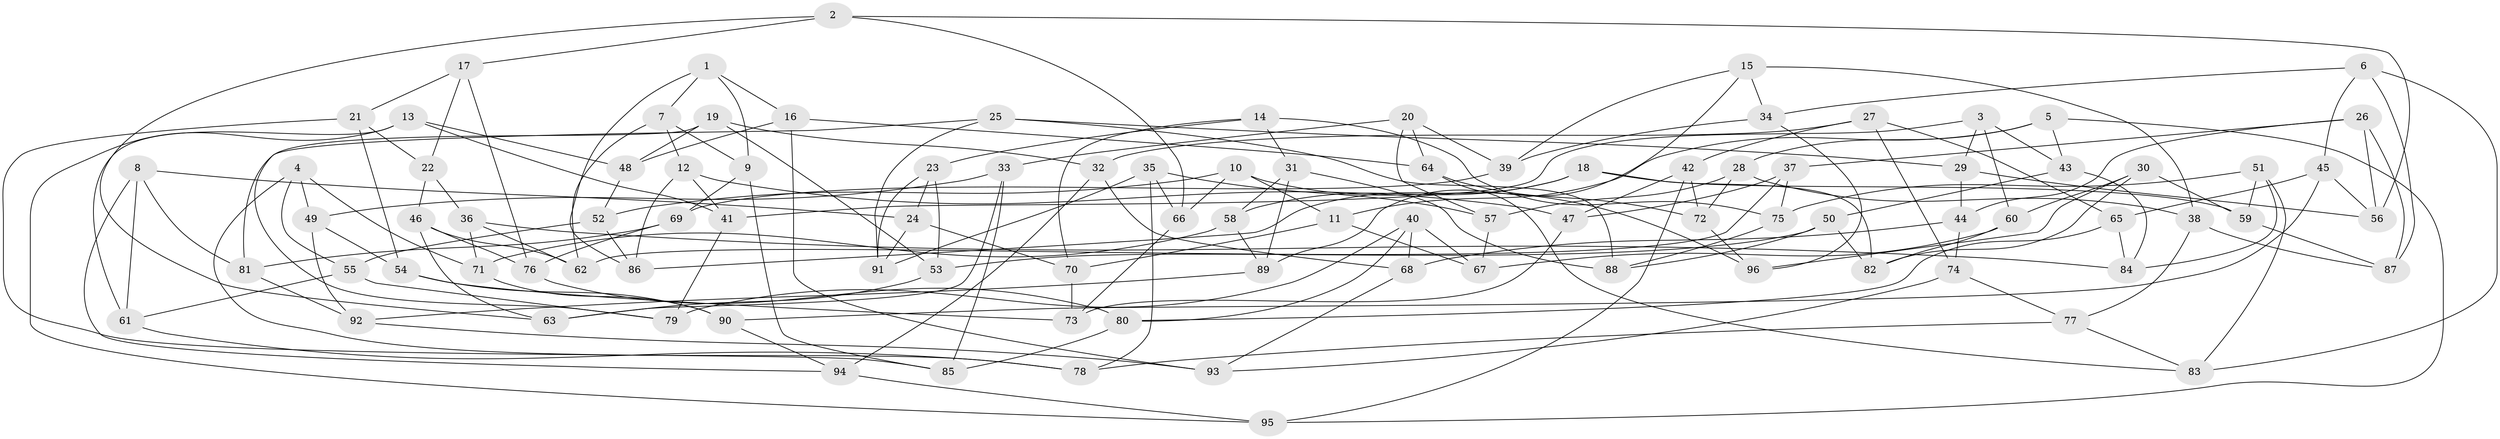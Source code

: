 // coarse degree distribution, {5: 0.2916666666666667, 4: 0.1875, 8: 0.041666666666666664, 6: 0.4375, 7: 0.020833333333333332, 3: 0.020833333333333332}
// Generated by graph-tools (version 1.1) at 2025/38/03/04/25 23:38:20]
// undirected, 96 vertices, 192 edges
graph export_dot {
  node [color=gray90,style=filled];
  1;
  2;
  3;
  4;
  5;
  6;
  7;
  8;
  9;
  10;
  11;
  12;
  13;
  14;
  15;
  16;
  17;
  18;
  19;
  20;
  21;
  22;
  23;
  24;
  25;
  26;
  27;
  28;
  29;
  30;
  31;
  32;
  33;
  34;
  35;
  36;
  37;
  38;
  39;
  40;
  41;
  42;
  43;
  44;
  45;
  46;
  47;
  48;
  49;
  50;
  51;
  52;
  53;
  54;
  55;
  56;
  57;
  58;
  59;
  60;
  61;
  62;
  63;
  64;
  65;
  66;
  67;
  68;
  69;
  70;
  71;
  72;
  73;
  74;
  75;
  76;
  77;
  78;
  79;
  80;
  81;
  82;
  83;
  84;
  85;
  86;
  87;
  88;
  89;
  90;
  91;
  92;
  93;
  94;
  95;
  96;
  1 -- 86;
  1 -- 16;
  1 -- 7;
  1 -- 9;
  2 -- 56;
  2 -- 17;
  2 -- 66;
  2 -- 63;
  3 -- 29;
  3 -- 41;
  3 -- 43;
  3 -- 60;
  4 -- 78;
  4 -- 55;
  4 -- 71;
  4 -- 49;
  5 -- 43;
  5 -- 11;
  5 -- 95;
  5 -- 28;
  6 -- 45;
  6 -- 34;
  6 -- 87;
  6 -- 83;
  7 -- 9;
  7 -- 62;
  7 -- 12;
  8 -- 24;
  8 -- 81;
  8 -- 61;
  8 -- 94;
  9 -- 85;
  9 -- 69;
  10 -- 52;
  10 -- 11;
  10 -- 66;
  10 -- 96;
  11 -- 67;
  11 -- 70;
  12 -- 41;
  12 -- 86;
  12 -- 47;
  13 -- 61;
  13 -- 41;
  13 -- 48;
  13 -- 95;
  14 -- 70;
  14 -- 75;
  14 -- 31;
  14 -- 23;
  15 -- 39;
  15 -- 34;
  15 -- 38;
  15 -- 89;
  16 -- 64;
  16 -- 48;
  16 -- 93;
  17 -- 21;
  17 -- 22;
  17 -- 76;
  18 -- 82;
  18 -- 58;
  18 -- 86;
  18 -- 59;
  19 -- 48;
  19 -- 81;
  19 -- 53;
  19 -- 32;
  20 -- 57;
  20 -- 33;
  20 -- 64;
  20 -- 39;
  21 -- 22;
  21 -- 85;
  21 -- 54;
  22 -- 36;
  22 -- 46;
  23 -- 91;
  23 -- 24;
  23 -- 53;
  24 -- 70;
  24 -- 91;
  25 -- 91;
  25 -- 88;
  25 -- 29;
  25 -- 79;
  26 -- 56;
  26 -- 44;
  26 -- 37;
  26 -- 87;
  27 -- 65;
  27 -- 74;
  27 -- 32;
  27 -- 42;
  28 -- 72;
  28 -- 38;
  28 -- 57;
  29 -- 44;
  29 -- 56;
  30 -- 96;
  30 -- 60;
  30 -- 59;
  30 -- 82;
  31 -- 58;
  31 -- 88;
  31 -- 89;
  32 -- 68;
  32 -- 94;
  33 -- 85;
  33 -- 63;
  33 -- 49;
  34 -- 39;
  34 -- 96;
  35 -- 66;
  35 -- 91;
  35 -- 78;
  35 -- 57;
  36 -- 84;
  36 -- 71;
  36 -- 62;
  37 -- 75;
  37 -- 62;
  37 -- 47;
  38 -- 77;
  38 -- 87;
  39 -- 69;
  40 -- 68;
  40 -- 80;
  40 -- 67;
  40 -- 79;
  41 -- 79;
  42 -- 47;
  42 -- 95;
  42 -- 72;
  43 -- 50;
  43 -- 84;
  44 -- 68;
  44 -- 74;
  45 -- 90;
  45 -- 65;
  45 -- 56;
  46 -- 62;
  46 -- 76;
  46 -- 63;
  47 -- 73;
  48 -- 52;
  49 -- 54;
  49 -- 92;
  50 -- 53;
  50 -- 88;
  50 -- 82;
  51 -- 83;
  51 -- 75;
  51 -- 59;
  51 -- 84;
  52 -- 86;
  52 -- 55;
  53 -- 63;
  54 -- 73;
  54 -- 90;
  55 -- 79;
  55 -- 61;
  57 -- 67;
  58 -- 71;
  58 -- 89;
  59 -- 87;
  60 -- 82;
  60 -- 67;
  61 -- 78;
  64 -- 72;
  64 -- 83;
  65 -- 80;
  65 -- 84;
  66 -- 73;
  68 -- 93;
  69 -- 81;
  69 -- 76;
  70 -- 73;
  71 -- 90;
  72 -- 96;
  74 -- 77;
  74 -- 93;
  75 -- 88;
  76 -- 80;
  77 -- 83;
  77 -- 78;
  80 -- 85;
  81 -- 92;
  89 -- 92;
  90 -- 94;
  92 -- 93;
  94 -- 95;
}
